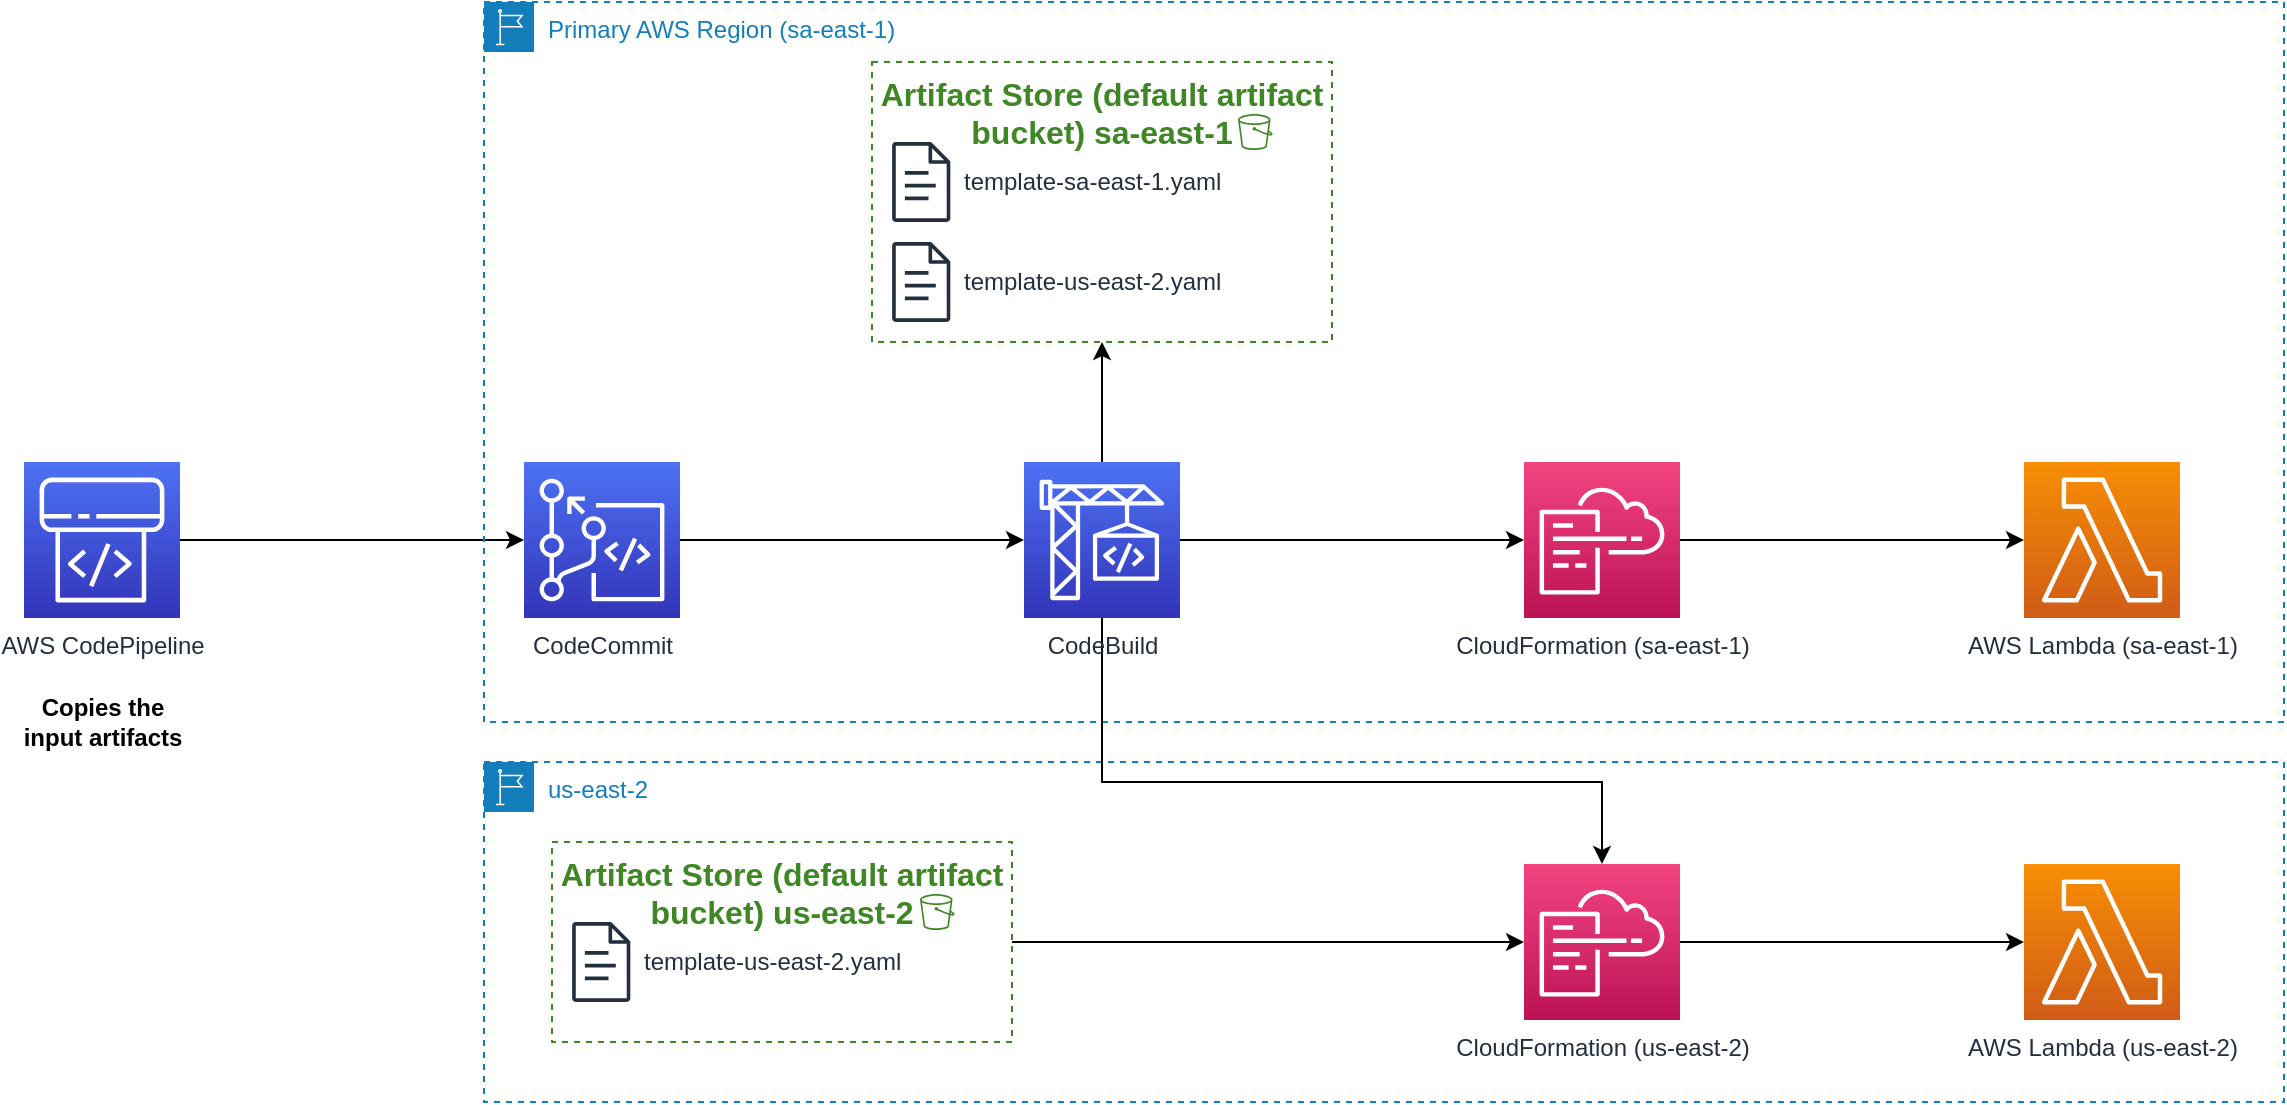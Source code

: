 <mxfile version="21.5.1" type="device">
  <diagram name="Page-1" id="6sOWo0dLlARQL9HUZVW9">
    <mxGraphModel dx="2060" dy="840" grid="1" gridSize="10" guides="1" tooltips="1" connect="1" arrows="1" fold="1" page="1" pageScale="1" pageWidth="827" pageHeight="1169" math="0" shadow="0">
      <root>
        <mxCell id="0" />
        <mxCell id="1" parent="0" />
        <mxCell id="by5BGTRYLvVXxBjccCe3-34" style="edgeStyle=orthogonalEdgeStyle;rounded=0;orthogonalLoop=1;jettySize=auto;html=1;" edge="1" parent="1" source="by5BGTRYLvVXxBjccCe3-1" target="by5BGTRYLvVXxBjccCe3-2">
          <mxGeometry relative="1" as="geometry" />
        </mxCell>
        <mxCell id="by5BGTRYLvVXxBjccCe3-1" value="AWS CodePipeline" style="sketch=0;points=[[0,0,0],[0.25,0,0],[0.5,0,0],[0.75,0,0],[1,0,0],[0,1,0],[0.25,1,0],[0.5,1,0],[0.75,1,0],[1,1,0],[0,0.25,0],[0,0.5,0],[0,0.75,0],[1,0.25,0],[1,0.5,0],[1,0.75,0]];outlineConnect=0;fontColor=#232F3E;gradientColor=#4D72F3;gradientDirection=north;fillColor=#3334B9;strokeColor=#ffffff;dashed=0;verticalLabelPosition=bottom;verticalAlign=top;align=center;html=1;fontSize=12;fontStyle=0;aspect=fixed;shape=mxgraph.aws4.resourceIcon;resIcon=mxgraph.aws4.codepipeline;" vertex="1" parent="1">
          <mxGeometry x="150" y="460" width="78" height="78" as="geometry" />
        </mxCell>
        <mxCell id="by5BGTRYLvVXxBjccCe3-13" style="edgeStyle=orthogonalEdgeStyle;rounded=0;orthogonalLoop=1;jettySize=auto;html=1;entryX=0;entryY=0.5;entryDx=0;entryDy=0;entryPerimeter=0;" edge="1" parent="1" source="by5BGTRYLvVXxBjccCe3-2" target="by5BGTRYLvVXxBjccCe3-9">
          <mxGeometry relative="1" as="geometry" />
        </mxCell>
        <mxCell id="by5BGTRYLvVXxBjccCe3-2" value="CodeCommit" style="sketch=0;points=[[0,0,0],[0.25,0,0],[0.5,0,0],[0.75,0,0],[1,0,0],[0,1,0],[0.25,1,0],[0.5,1,0],[0.75,1,0],[1,1,0],[0,0.25,0],[0,0.5,0],[0,0.75,0],[1,0.25,0],[1,0.5,0],[1,0.75,0]];outlineConnect=0;fontColor=#232F3E;gradientColor=#4D72F3;gradientDirection=north;fillColor=#3334B9;strokeColor=#ffffff;dashed=0;verticalLabelPosition=bottom;verticalAlign=top;align=center;html=1;fontSize=12;fontStyle=0;aspect=fixed;shape=mxgraph.aws4.resourceIcon;resIcon=mxgraph.aws4.codecommit;" vertex="1" parent="1">
          <mxGeometry x="400" y="460" width="78" height="78" as="geometry" />
        </mxCell>
        <mxCell id="by5BGTRYLvVXxBjccCe3-3" value="Primary AWS Region (sa-east-1)" style="points=[[0,0],[0.25,0],[0.5,0],[0.75,0],[1,0],[1,0.25],[1,0.5],[1,0.75],[1,1],[0.75,1],[0.5,1],[0.25,1],[0,1],[0,0.75],[0,0.5],[0,0.25]];outlineConnect=0;gradientColor=none;html=1;whiteSpace=wrap;fontSize=12;fontStyle=0;container=1;pointerEvents=0;collapsible=0;recursiveResize=0;shape=mxgraph.aws4.group;grIcon=mxgraph.aws4.group_region;strokeColor=#147EBA;fillColor=none;verticalAlign=top;align=left;spacingLeft=30;fontColor=#147EBA;dashed=1;" vertex="1" parent="1">
          <mxGeometry x="380" y="230" width="900" height="360" as="geometry" />
        </mxCell>
        <mxCell id="by5BGTRYLvVXxBjccCe3-5" value="Artifact Store (default artifact bucket) sa-east-1" style="fillColor=none;strokeColor=#3F8624;dashed=1;verticalAlign=top;fontStyle=1;fontColor=#3F8624;whiteSpace=wrap;html=1;fontSize=16;" vertex="1" parent="by5BGTRYLvVXxBjccCe3-3">
          <mxGeometry x="194" y="30" width="230" height="140" as="geometry" />
        </mxCell>
        <mxCell id="by5BGTRYLvVXxBjccCe3-8" value="template-sa-east-1.yaml" style="sketch=0;outlineConnect=0;fontColor=#232F3E;gradientColor=none;fillColor=#232F3D;strokeColor=none;dashed=0;verticalLabelPosition=middle;verticalAlign=middle;align=left;html=1;fontSize=12;fontStyle=0;aspect=fixed;pointerEvents=1;shape=mxgraph.aws4.document;labelPosition=right;spacingLeft=5;" vertex="1" parent="by5BGTRYLvVXxBjccCe3-3">
          <mxGeometry x="204" y="70" width="29.23" height="40" as="geometry" />
        </mxCell>
        <mxCell id="by5BGTRYLvVXxBjccCe3-14" value="template-us-east-2.yaml" style="sketch=0;outlineConnect=0;fontColor=#232F3E;gradientColor=none;fillColor=#232F3D;strokeColor=none;dashed=0;verticalLabelPosition=middle;verticalAlign=middle;align=left;html=1;fontSize=12;fontStyle=0;aspect=fixed;pointerEvents=1;shape=mxgraph.aws4.document;labelPosition=right;spacingLeft=5;" vertex="1" parent="by5BGTRYLvVXxBjccCe3-3">
          <mxGeometry x="204" y="120" width="29.23" height="40" as="geometry" />
        </mxCell>
        <mxCell id="by5BGTRYLvVXxBjccCe3-15" value="" style="sketch=0;outlineConnect=0;fontColor=#232F3E;gradientColor=none;fillColor=#3F8624;strokeColor=none;dashed=0;verticalLabelPosition=bottom;verticalAlign=top;align=center;html=1;fontSize=12;fontStyle=0;aspect=fixed;pointerEvents=1;shape=mxgraph.aws4.bucket;" vertex="1" parent="by5BGTRYLvVXxBjccCe3-3">
          <mxGeometry x="377" y="56" width="17.31" height="18" as="geometry" />
        </mxCell>
        <mxCell id="by5BGTRYLvVXxBjccCe3-4" value="us-east-2" style="points=[[0,0],[0.25,0],[0.5,0],[0.75,0],[1,0],[1,0.25],[1,0.5],[1,0.75],[1,1],[0.75,1],[0.5,1],[0.25,1],[0,1],[0,0.75],[0,0.5],[0,0.25]];outlineConnect=0;gradientColor=none;html=1;whiteSpace=wrap;fontSize=12;fontStyle=0;container=1;pointerEvents=0;collapsible=0;recursiveResize=0;shape=mxgraph.aws4.group;grIcon=mxgraph.aws4.group_region;strokeColor=#147EBA;fillColor=none;verticalAlign=top;align=left;spacingLeft=30;fontColor=#147EBA;dashed=1;" vertex="1" parent="1">
          <mxGeometry x="380" y="610" width="900" height="170" as="geometry" />
        </mxCell>
        <mxCell id="by5BGTRYLvVXxBjccCe3-30" style="edgeStyle=orthogonalEdgeStyle;rounded=0;orthogonalLoop=1;jettySize=auto;html=1;" edge="1" parent="by5BGTRYLvVXxBjccCe3-4" source="by5BGTRYLvVXxBjccCe3-23" target="by5BGTRYLvVXxBjccCe3-28">
          <mxGeometry relative="1" as="geometry" />
        </mxCell>
        <mxCell id="by5BGTRYLvVXxBjccCe3-23" value="Artifact Store (default artifact bucket) us-east-2" style="fillColor=none;strokeColor=#3F8624;dashed=1;verticalAlign=top;fontStyle=1;fontColor=#3F8624;whiteSpace=wrap;html=1;fontSize=16;" vertex="1" parent="by5BGTRYLvVXxBjccCe3-4">
          <mxGeometry x="34" y="40" width="230" height="100" as="geometry" />
        </mxCell>
        <mxCell id="by5BGTRYLvVXxBjccCe3-24" value="template-us-east-2.yaml" style="sketch=0;outlineConnect=0;fontColor=#232F3E;gradientColor=none;fillColor=#232F3D;strokeColor=none;dashed=0;verticalLabelPosition=middle;verticalAlign=middle;align=left;html=1;fontSize=12;fontStyle=0;aspect=fixed;pointerEvents=1;shape=mxgraph.aws4.document;labelPosition=right;spacingLeft=5;" vertex="1" parent="by5BGTRYLvVXxBjccCe3-4">
          <mxGeometry x="44" y="80" width="29.23" height="40" as="geometry" />
        </mxCell>
        <mxCell id="by5BGTRYLvVXxBjccCe3-26" value="" style="sketch=0;outlineConnect=0;fontColor=#232F3E;gradientColor=none;fillColor=#3F8624;strokeColor=none;dashed=0;verticalLabelPosition=bottom;verticalAlign=top;align=center;html=1;fontSize=12;fontStyle=0;aspect=fixed;pointerEvents=1;shape=mxgraph.aws4.bucket;" vertex="1" parent="by5BGTRYLvVXxBjccCe3-4">
          <mxGeometry x="218" y="66" width="17.31" height="18" as="geometry" />
        </mxCell>
        <mxCell id="by5BGTRYLvVXxBjccCe3-32" style="edgeStyle=orthogonalEdgeStyle;rounded=0;orthogonalLoop=1;jettySize=auto;html=1;entryX=0;entryY=0.5;entryDx=0;entryDy=0;entryPerimeter=0;" edge="1" parent="by5BGTRYLvVXxBjccCe3-4" source="by5BGTRYLvVXxBjccCe3-28" target="by5BGTRYLvVXxBjccCe3-29">
          <mxGeometry relative="1" as="geometry" />
        </mxCell>
        <mxCell id="by5BGTRYLvVXxBjccCe3-28" value="CloudFormation (us-east-2)" style="sketch=0;points=[[0,0,0],[0.25,0,0],[0.5,0,0],[0.75,0,0],[1,0,0],[0,1,0],[0.25,1,0],[0.5,1,0],[0.75,1,0],[1,1,0],[0,0.25,0],[0,0.5,0],[0,0.75,0],[1,0.25,0],[1,0.5,0],[1,0.75,0]];points=[[0,0,0],[0.25,0,0],[0.5,0,0],[0.75,0,0],[1,0,0],[0,1,0],[0.25,1,0],[0.5,1,0],[0.75,1,0],[1,1,0],[0,0.25,0],[0,0.5,0],[0,0.75,0],[1,0.25,0],[1,0.5,0],[1,0.75,0]];outlineConnect=0;fontColor=#232F3E;gradientColor=#F34482;gradientDirection=north;fillColor=#BC1356;strokeColor=#ffffff;dashed=0;verticalLabelPosition=bottom;verticalAlign=top;align=center;html=1;fontSize=12;fontStyle=0;aspect=fixed;shape=mxgraph.aws4.resourceIcon;resIcon=mxgraph.aws4.cloudformation;" vertex="1" parent="by5BGTRYLvVXxBjccCe3-4">
          <mxGeometry x="520" y="51" width="78" height="78" as="geometry" />
        </mxCell>
        <mxCell id="by5BGTRYLvVXxBjccCe3-29" value="AWS Lambda (us-east-2)" style="sketch=0;points=[[0,0,0],[0.25,0,0],[0.5,0,0],[0.75,0,0],[1,0,0],[0,1,0],[0.25,1,0],[0.5,1,0],[0.75,1,0],[1,1,0],[0,0.25,0],[0,0.5,0],[0,0.75,0],[1,0.25,0],[1,0.5,0],[1,0.75,0]];outlineConnect=0;fontColor=#232F3E;gradientColor=#F78E04;gradientDirection=north;fillColor=#D05C17;strokeColor=#ffffff;dashed=0;verticalLabelPosition=bottom;verticalAlign=top;align=center;html=1;fontSize=12;fontStyle=0;aspect=fixed;shape=mxgraph.aws4.resourceIcon;resIcon=mxgraph.aws4.lambda;" vertex="1" parent="by5BGTRYLvVXxBjccCe3-4">
          <mxGeometry x="770" y="51" width="78" height="78" as="geometry" />
        </mxCell>
        <mxCell id="by5BGTRYLvVXxBjccCe3-16" style="edgeStyle=orthogonalEdgeStyle;rounded=0;orthogonalLoop=1;jettySize=auto;html=1;" edge="1" parent="1" source="by5BGTRYLvVXxBjccCe3-9" target="by5BGTRYLvVXxBjccCe3-10">
          <mxGeometry relative="1" as="geometry" />
        </mxCell>
        <mxCell id="by5BGTRYLvVXxBjccCe3-18" style="edgeStyle=orthogonalEdgeStyle;rounded=0;orthogonalLoop=1;jettySize=auto;html=1;" edge="1" parent="1" source="by5BGTRYLvVXxBjccCe3-9" target="by5BGTRYLvVXxBjccCe3-5">
          <mxGeometry relative="1" as="geometry" />
        </mxCell>
        <mxCell id="by5BGTRYLvVXxBjccCe3-31" style="edgeStyle=orthogonalEdgeStyle;rounded=0;orthogonalLoop=1;jettySize=auto;html=1;" edge="1" parent="1" source="by5BGTRYLvVXxBjccCe3-9" target="by5BGTRYLvVXxBjccCe3-28">
          <mxGeometry relative="1" as="geometry">
            <Array as="points">
              <mxPoint x="689" y="620" />
              <mxPoint x="939" y="620" />
            </Array>
          </mxGeometry>
        </mxCell>
        <mxCell id="by5BGTRYLvVXxBjccCe3-9" value="CodeBuild" style="sketch=0;points=[[0,0,0],[0.25,0,0],[0.5,0,0],[0.75,0,0],[1,0,0],[0,1,0],[0.25,1,0],[0.5,1,0],[0.75,1,0],[1,1,0],[0,0.25,0],[0,0.5,0],[0,0.75,0],[1,0.25,0],[1,0.5,0],[1,0.75,0]];outlineConnect=0;fontColor=#232F3E;gradientColor=#4D72F3;gradientDirection=north;fillColor=#3334B9;strokeColor=#ffffff;dashed=0;verticalLabelPosition=bottom;verticalAlign=top;align=center;html=1;fontSize=12;fontStyle=0;aspect=fixed;shape=mxgraph.aws4.resourceIcon;resIcon=mxgraph.aws4.codebuild;" vertex="1" parent="1">
          <mxGeometry x="650" y="460" width="78" height="78" as="geometry" />
        </mxCell>
        <mxCell id="by5BGTRYLvVXxBjccCe3-17" style="edgeStyle=orthogonalEdgeStyle;rounded=0;orthogonalLoop=1;jettySize=auto;html=1;" edge="1" parent="1" source="by5BGTRYLvVXxBjccCe3-10" target="by5BGTRYLvVXxBjccCe3-12">
          <mxGeometry relative="1" as="geometry" />
        </mxCell>
        <mxCell id="by5BGTRYLvVXxBjccCe3-10" value="CloudFormation (sa-east-1)" style="sketch=0;points=[[0,0,0],[0.25,0,0],[0.5,0,0],[0.75,0,0],[1,0,0],[0,1,0],[0.25,1,0],[0.5,1,0],[0.75,1,0],[1,1,0],[0,0.25,0],[0,0.5,0],[0,0.75,0],[1,0.25,0],[1,0.5,0],[1,0.75,0]];points=[[0,0,0],[0.25,0,0],[0.5,0,0],[0.75,0,0],[1,0,0],[0,1,0],[0.25,1,0],[0.5,1,0],[0.75,1,0],[1,1,0],[0,0.25,0],[0,0.5,0],[0,0.75,0],[1,0.25,0],[1,0.5,0],[1,0.75,0]];outlineConnect=0;fontColor=#232F3E;gradientColor=#F34482;gradientDirection=north;fillColor=#BC1356;strokeColor=#ffffff;dashed=0;verticalLabelPosition=bottom;verticalAlign=top;align=center;html=1;fontSize=12;fontStyle=0;aspect=fixed;shape=mxgraph.aws4.resourceIcon;resIcon=mxgraph.aws4.cloudformation;" vertex="1" parent="1">
          <mxGeometry x="900" y="460" width="78" height="78" as="geometry" />
        </mxCell>
        <mxCell id="by5BGTRYLvVXxBjccCe3-12" value="AWS Lambda (sa-east-1)" style="sketch=0;points=[[0,0,0],[0.25,0,0],[0.5,0,0],[0.75,0,0],[1,0,0],[0,1,0],[0.25,1,0],[0.5,1,0],[0.75,1,0],[1,1,0],[0,0.25,0],[0,0.5,0],[0,0.75,0],[1,0.25,0],[1,0.5,0],[1,0.75,0]];outlineConnect=0;fontColor=#232F3E;gradientColor=#F78E04;gradientDirection=north;fillColor=#D05C17;strokeColor=#ffffff;dashed=0;verticalLabelPosition=bottom;verticalAlign=top;align=center;html=1;fontSize=12;fontStyle=0;aspect=fixed;shape=mxgraph.aws4.resourceIcon;resIcon=mxgraph.aws4.lambda;" vertex="1" parent="1">
          <mxGeometry x="1150" y="460" width="78" height="78" as="geometry" />
        </mxCell>
        <mxCell id="by5BGTRYLvVXxBjccCe3-33" value="Copies the &lt;br&gt;input artifacts" style="text;html=1;align=center;verticalAlign=middle;resizable=0;points=[];autosize=1;strokeColor=none;fillColor=none;fontStyle=1" vertex="1" parent="1">
          <mxGeometry x="139" y="570" width="100" height="40" as="geometry" />
        </mxCell>
      </root>
    </mxGraphModel>
  </diagram>
</mxfile>
